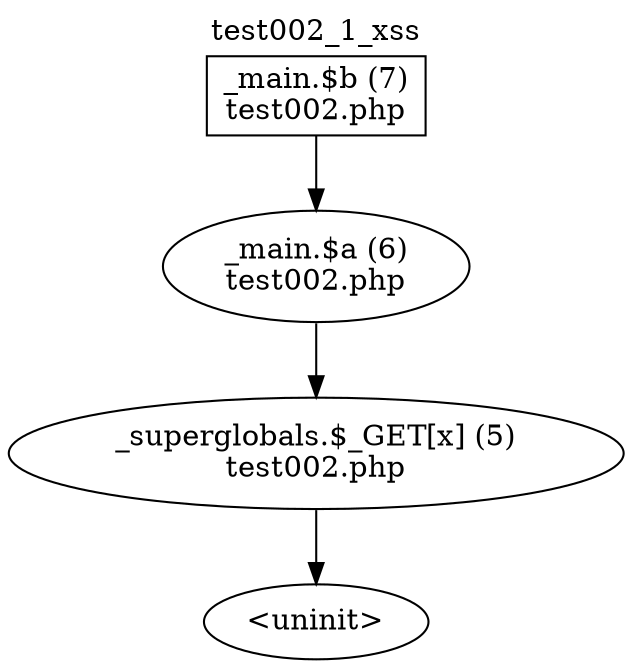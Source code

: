digraph cfg {
  label="test002_1_xss";
  labelloc=t;
  n1 [shape=box, label="_main.$b (7)\ntest002.php"];
  n2 [shape=ellipse, label="_main.$a (6)\ntest002.php"];
  n3 [shape=ellipse, label="_superglobals.$_GET[x] (5)\ntest002.php"];
  n4 [shape=ellipse, label="<uninit>"];
  n1 -> n2;
  n2 -> n3;
  n3 -> n4;
}
